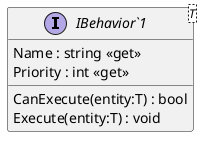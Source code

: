 @startuml
interface "IBehavior`1"<T> {
    Name : string <<get>>
    Priority : int <<get>>
    CanExecute(entity:T) : bool
    Execute(entity:T) : void
}
@enduml
